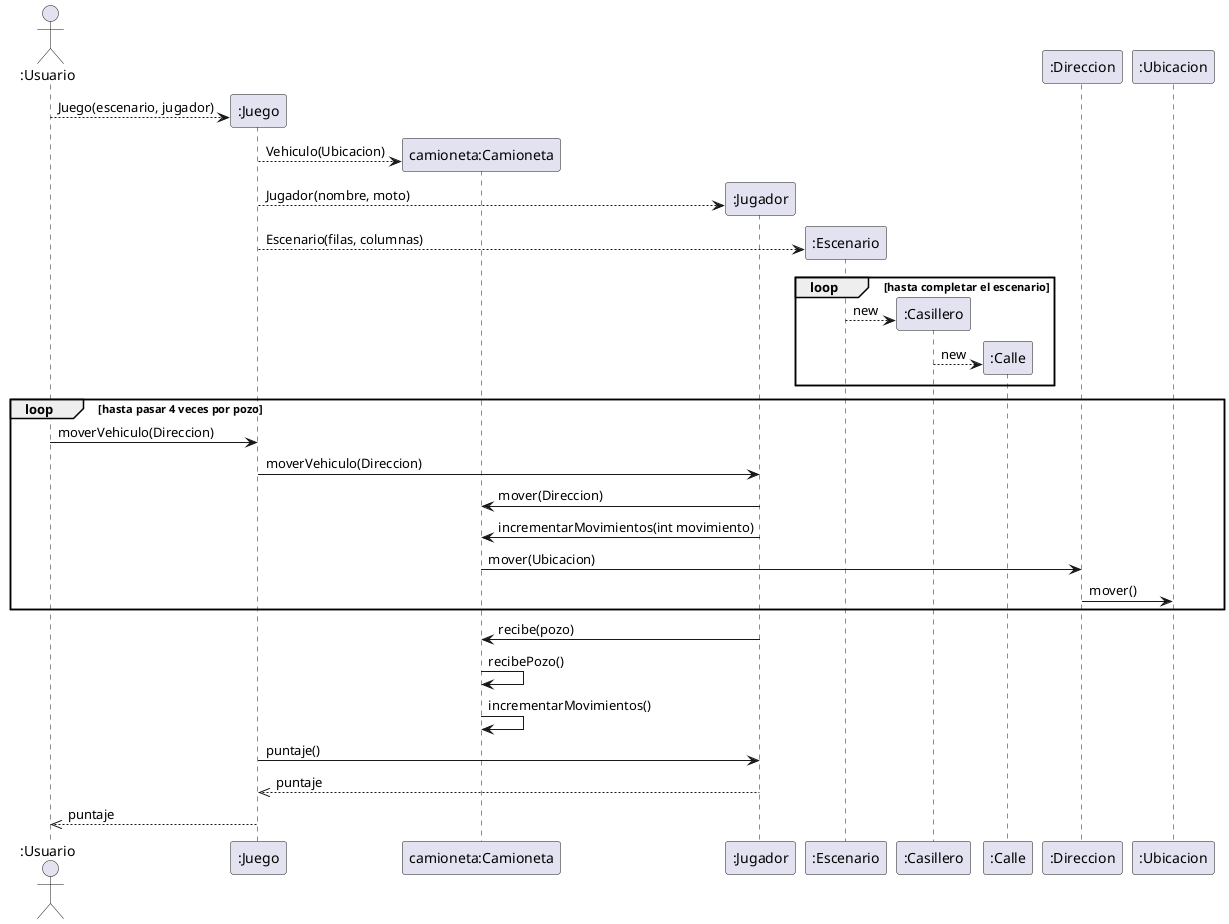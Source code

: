 @startuml
'https://plantuml.com/sequence-diagram
actor ":Usuario"
create ":Juego"
":Usuario" --> ":Juego" : Juego(escenario, jugador)

create "camioneta:Camioneta"
":Juego" --> "camioneta:Camioneta" : Vehiculo(Ubicacion)

create ":Jugador"
":Juego" --> ":Jugador" : Jugador(nombre, moto)

create ":Escenario"
":Juego" --> ":Escenario" : Escenario(filas, columnas)

loop hasta completar el escenario
create ":Casillero"
":Escenario" --> ":Casillero" : new

create ":Calle"
":Casillero" --> ":Calle" : new
end

loop hasta pasar 4 veces por pozo
":Usuario" -> ":Juego" : moverVehiculo(Direccion)
":Juego" -> ":Jugador" : moverVehiculo(Direccion)

":Jugador" -> "camioneta:Camioneta" : mover(Direccion)
":Jugador" -> "camioneta:Camioneta" : incrementarMovimientos(int movimiento)

"camioneta:Camioneta" -> ":Direccion" : mover(Ubicacion)
":Direccion" -> ":Ubicacion" : mover()
end


":Jugador" -> "camioneta:Camioneta" : recibe(pozo)
"camioneta:Camioneta" -> "camioneta:Camioneta" : recibePozo()
"camioneta:Camioneta" -> "camioneta:Camioneta" : incrementarMovimientos()



":Juego" -> ":Jugador" : puntaje()
":Jugador" -->> ":Juego" : puntaje

":Juego" -->> ":Usuario" : puntaje
@enduml